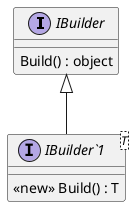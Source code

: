 @startuml
interface IBuilder {
    Build() : object
}
interface "IBuilder`1"<T> {
    <<new>> Build() : T
}
IBuilder <|-- "IBuilder`1"
@enduml
